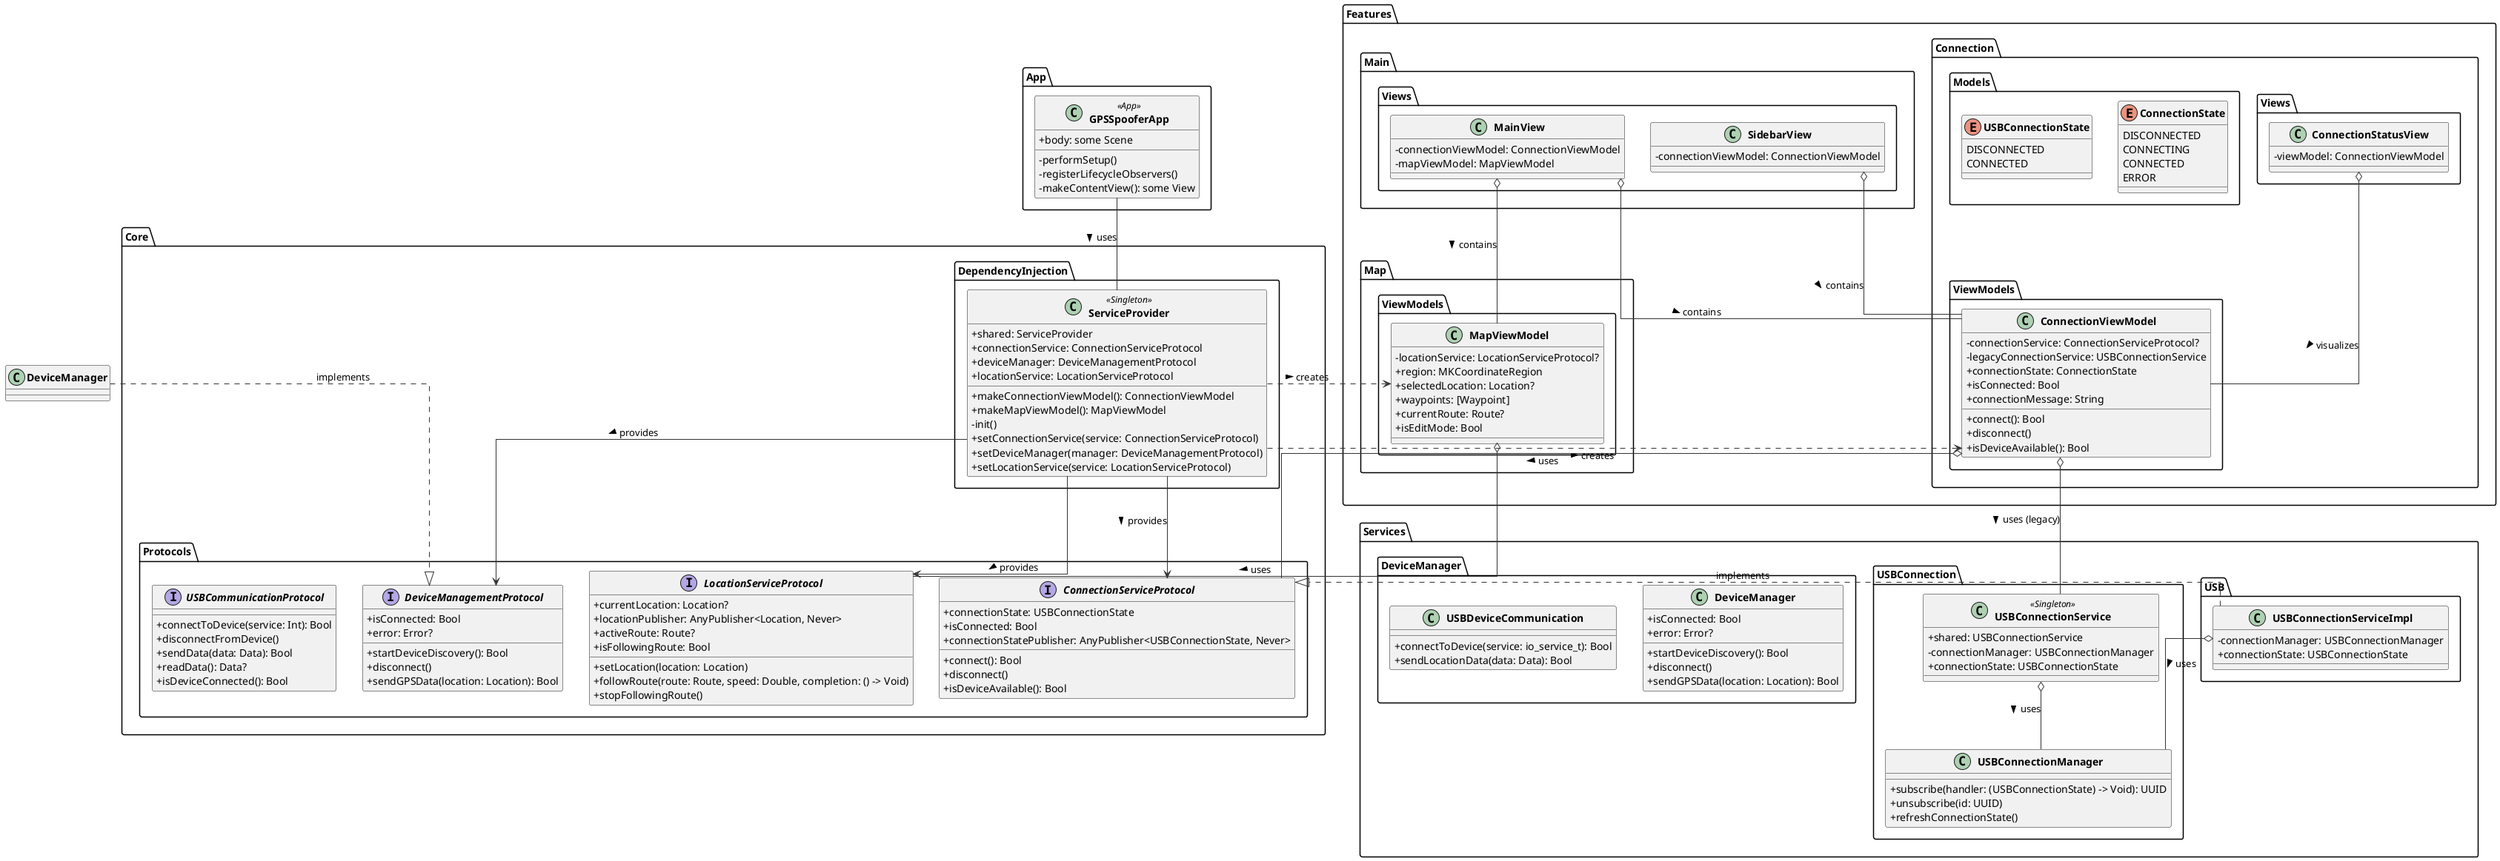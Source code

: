 @startuml GPSSpoofer Architecture

' Style settings
skinparam classAttributeIconSize 0
skinparam classFontStyle bold
skinparam classFontSize 14
skinparam packageFontStyle bold
skinparam packageFontSize 14
skinparam arrowColor #333333
skinparam linetype ortho

' Package definitions
package "App" {
  class GPSSpooferApp <<App>> {
    +body: some Scene
    -performSetup()
    -registerLifecycleObservers()
    -makeContentView(): some View
  }
}

package "Core" {
  package "DependencyInjection" {
    class ServiceProvider <<Singleton>> {
      +shared: ServiceProvider
      +connectionService: ConnectionServiceProtocol
      +deviceManager: DeviceManagementProtocol
      +locationService: LocationServiceProtocol
      +makeConnectionViewModel(): ConnectionViewModel
      +makeMapViewModel(): MapViewModel
      -init()
      +setConnectionService(service: ConnectionServiceProtocol)
      +setDeviceManager(manager: DeviceManagementProtocol)
      +setLocationService(service: LocationServiceProtocol)
    }
  }
  
  package "Protocols" {
    interface ConnectionServiceProtocol {
      +connectionState: USBConnectionState
      +isConnected: Bool
      +connectionStatePublisher: AnyPublisher<USBConnectionState, Never>
      +connect(): Bool
      +disconnect()
      +isDeviceAvailable(): Bool
    }
    
    interface DeviceManagementProtocol {
      +isConnected: Bool
      +error: Error?
      +startDeviceDiscovery(): Bool
      +disconnect()
      +sendGPSData(location: Location): Bool
    }
    
    interface LocationServiceProtocol {
      +currentLocation: Location?
      +locationPublisher: AnyPublisher<Location, Never>
      +setLocation(location: Location)
      +followRoute(route: Route, speed: Double, completion: () -> Void)
      +stopFollowingRoute()
      +activeRoute: Route?
      +isFollowingRoute: Bool
    }
    
    interface USBCommunicationProtocol {
      +connectToDevice(service: Int): Bool
      +disconnectFromDevice()
      +sendData(data: Data): Bool
      +readData(): Data?
      +isDeviceConnected(): Bool
    }
  }
}

package "Features" {
  package "Connection" {
    package "ViewModels" {
      class ConnectionViewModel {
        -connectionService: ConnectionServiceProtocol?
        -legacyConnectionService: USBConnectionService
        +connectionState: ConnectionState
        +isConnected: Bool
        +connectionMessage: String
        +connect(): Bool
        +disconnect()
        +isDeviceAvailable(): Bool
      }
    }
    
    package "Views" {
      class ConnectionStatusView {
        -viewModel: ConnectionViewModel
      }
    }
    
    package "Models" {
      enum ConnectionState {
        DISCONNECTED
        CONNECTING
        CONNECTED
        ERROR
      }
      
      enum USBConnectionState {
        DISCONNECTED
        CONNECTED
      }
    }
  }
  
  package "Map" {
    package "ViewModels" {
      class MapViewModel {
        -locationService: LocationServiceProtocol?
        +region: MKCoordinateRegion
        +selectedLocation: Location?
        +waypoints: [Waypoint]
        +currentRoute: Route?
        +isEditMode: Bool
      }
    }
  }
  
  package "Main" {
    package "Views" {
      class MainView {
        -connectionViewModel: ConnectionViewModel
        -mapViewModel: MapViewModel
      }
      
      class SidebarView {
        -connectionViewModel: ConnectionViewModel
      }
    }
  }
}

package "Services" {
  package "USB" {
    class USBConnectionServiceImpl {
      -connectionManager: USBConnectionManager
      +connectionState: USBConnectionState
    }
  }
  
  package "USBConnection" {
    class USBConnectionService <<Singleton>> {
      +shared: USBConnectionService
      -connectionManager: USBConnectionManager
      +connectionState: USBConnectionState
    }
    
    class USBConnectionManager {
      +subscribe(handler: (USBConnectionState) -> Void): UUID
      +unsubscribe(id: UUID)
      +refreshConnectionState()
    }
  }
  
  package "DeviceManager" {
    class DeviceManager {
      +isConnected: Bool
      +error: Error?
      +startDeviceDiscovery(): Bool
      +disconnect()
      +sendGPSData(location: Location): Bool
    }
    
    class USBDeviceCommunication {
      +connectToDevice(service: io_service_t): Bool
      +sendLocationData(data: Data): Bool
    }
  }
}

' Relationships
GPSSpooferApp -- ServiceProvider : uses >
ServiceProvider ..> ConnectionViewModel : creates >
ServiceProvider ..> MapViewModel : creates >
ServiceProvider --> ConnectionServiceProtocol : provides >
ServiceProvider --> DeviceManagementProtocol : provides >
ServiceProvider --> LocationServiceProtocol : provides >

ConnectionViewModel o-- ConnectionServiceProtocol : uses >
ConnectionViewModel o-- USBConnectionService : uses (legacy) >

USBConnectionServiceImpl ..|> ConnectionServiceProtocol : implements
DeviceManager ..|> DeviceManagementProtocol : implements

MainView o-- ConnectionViewModel : contains >
MainView o-- MapViewModel : contains >
SidebarView o-- ConnectionViewModel : contains >

USBConnectionService o-- USBConnectionManager : uses >
USBConnectionServiceImpl o-- USBConnectionManager : uses >

MapViewModel o-- LocationServiceProtocol : uses >

ConnectionStatusView o-- ConnectionViewModel : visualizes >

@enduml 